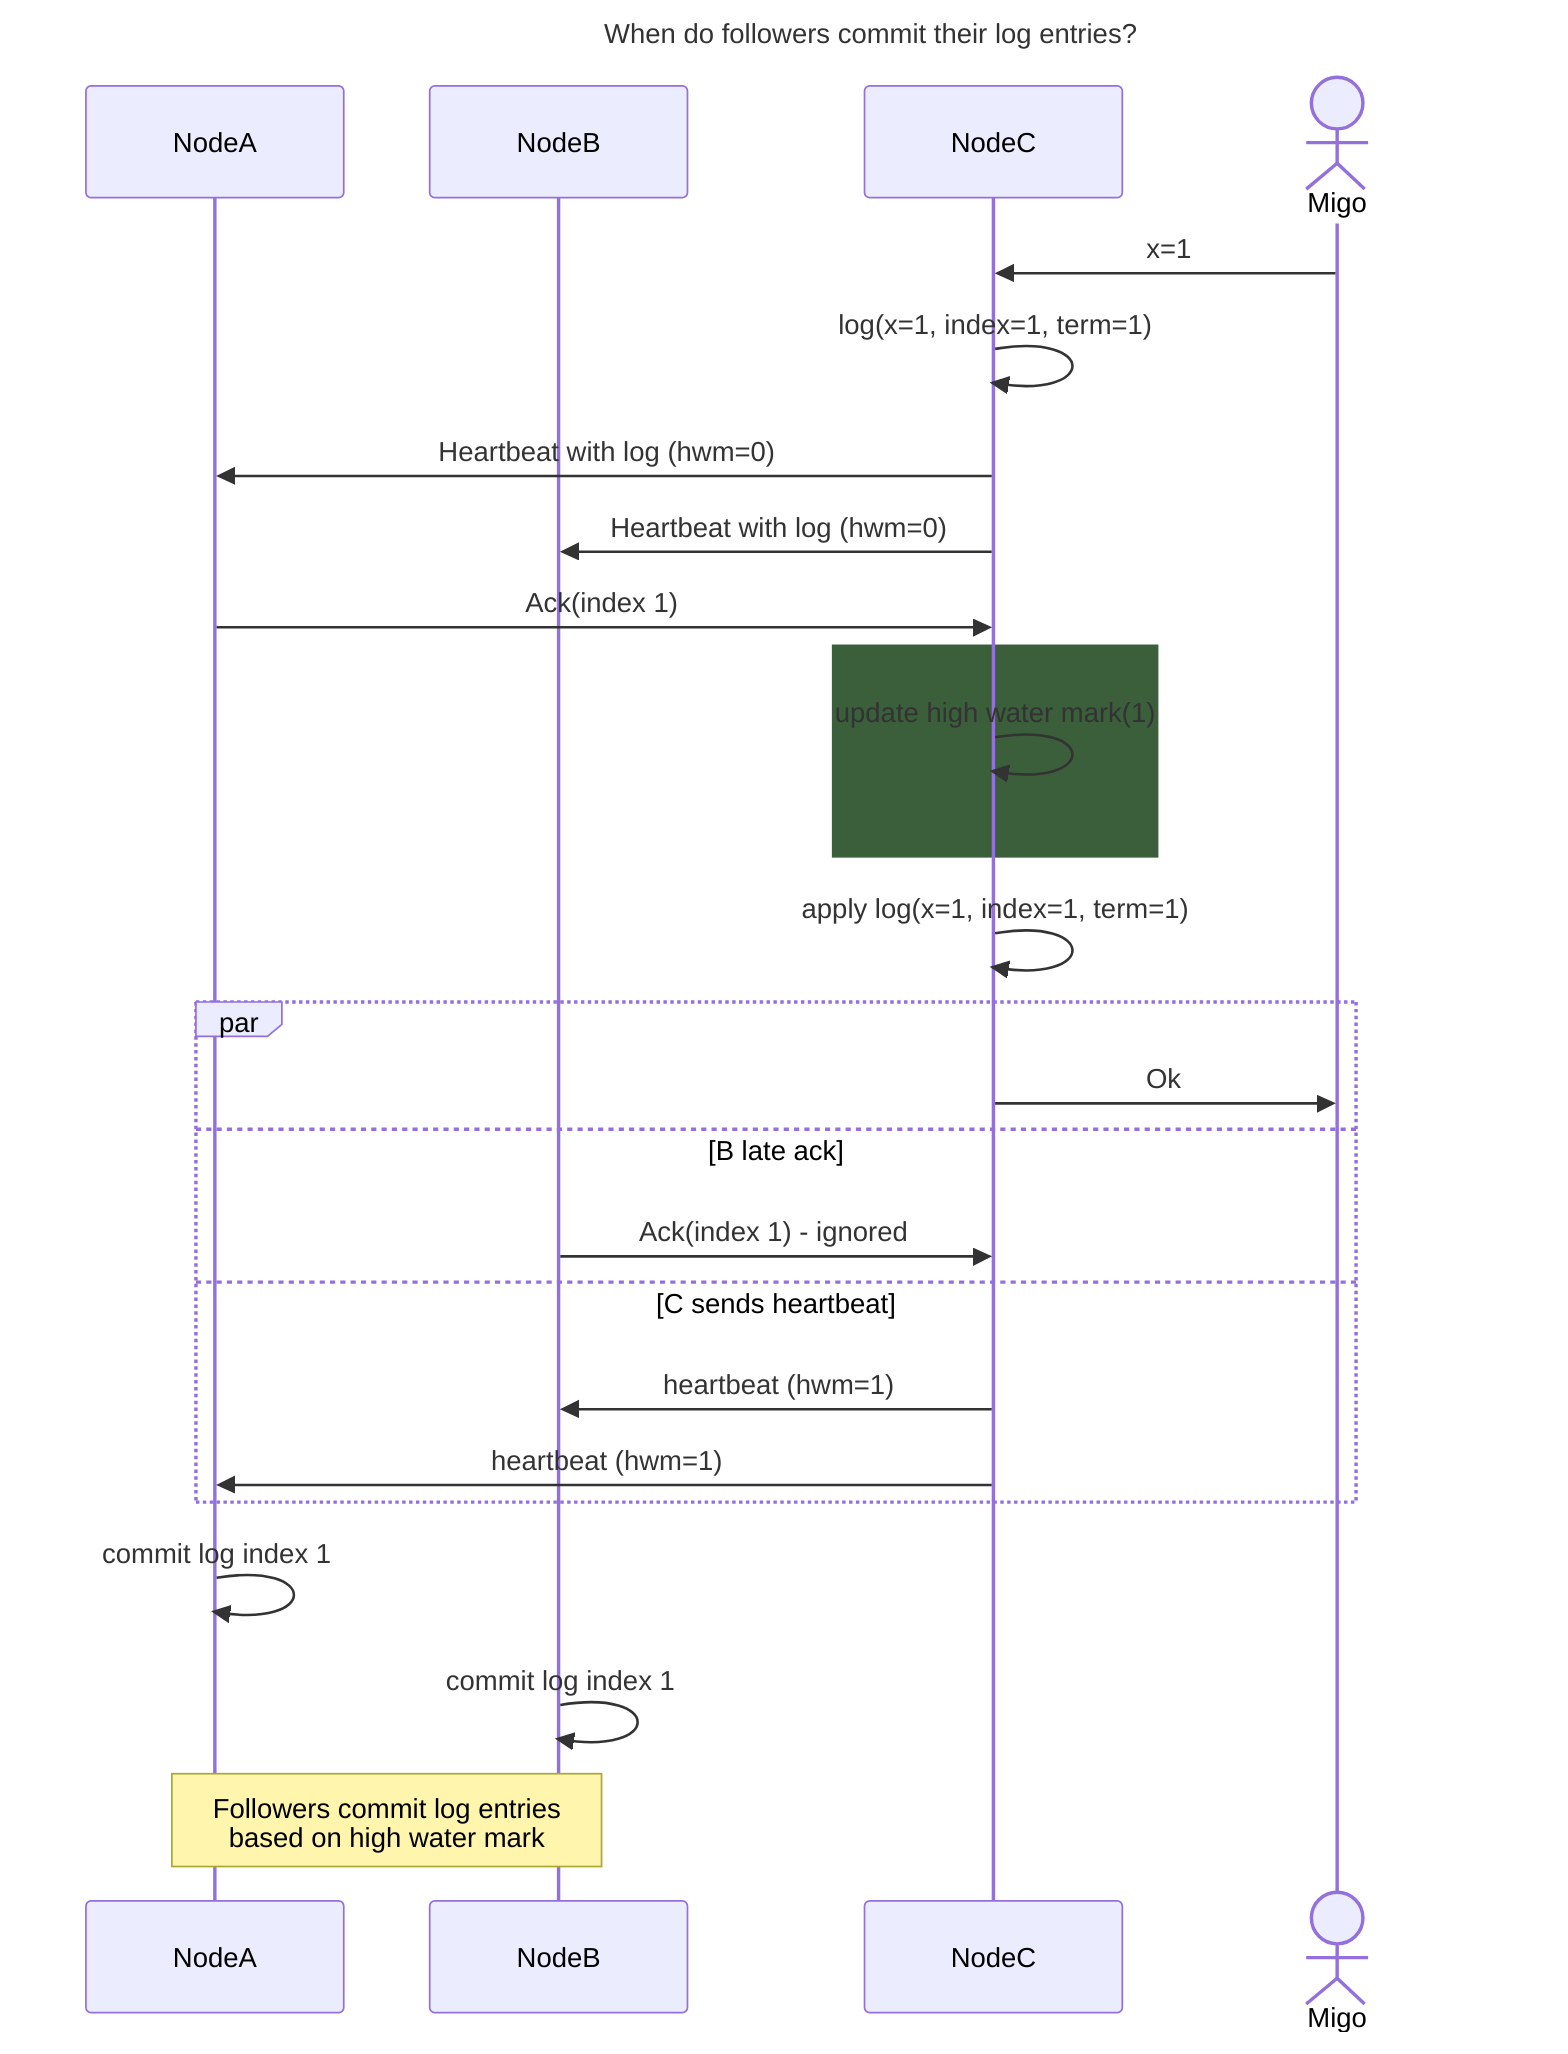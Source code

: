 ---
title : When do followers commit their log entries?
---
sequenceDiagram
    participant A as NodeA
    participant B as NodeB
    participant C as NodeC
    Actor Migo

    Migo ->> C: x=1
    C ->>C : log(x=1, index=1, term=1)
    C ->> A : Heartbeat with log (hwm=0) 
    C ->> B : Heartbeat with log (hwm=0)
    
    A ->> C : Ack(index 1)
    rect rgb(58, 95, 58)
    C ->> C : update high water mark(1)
    end
    C ->> C : apply log(x=1, index=1, term=1)

    par 
    C ->> Migo : Ok

    and B late ack
    B ->> C : Ack(index 1) - ignored
    
    and C sends heartbeat
    C ->> B : heartbeat (hwm=1)
    C ->> A : heartbeat (hwm=1)
    end

    A ->> A : commit log index 1
    B ->> B : commit log index 1
    Note over A,B: Followers commit log entries<br>based on high water mark